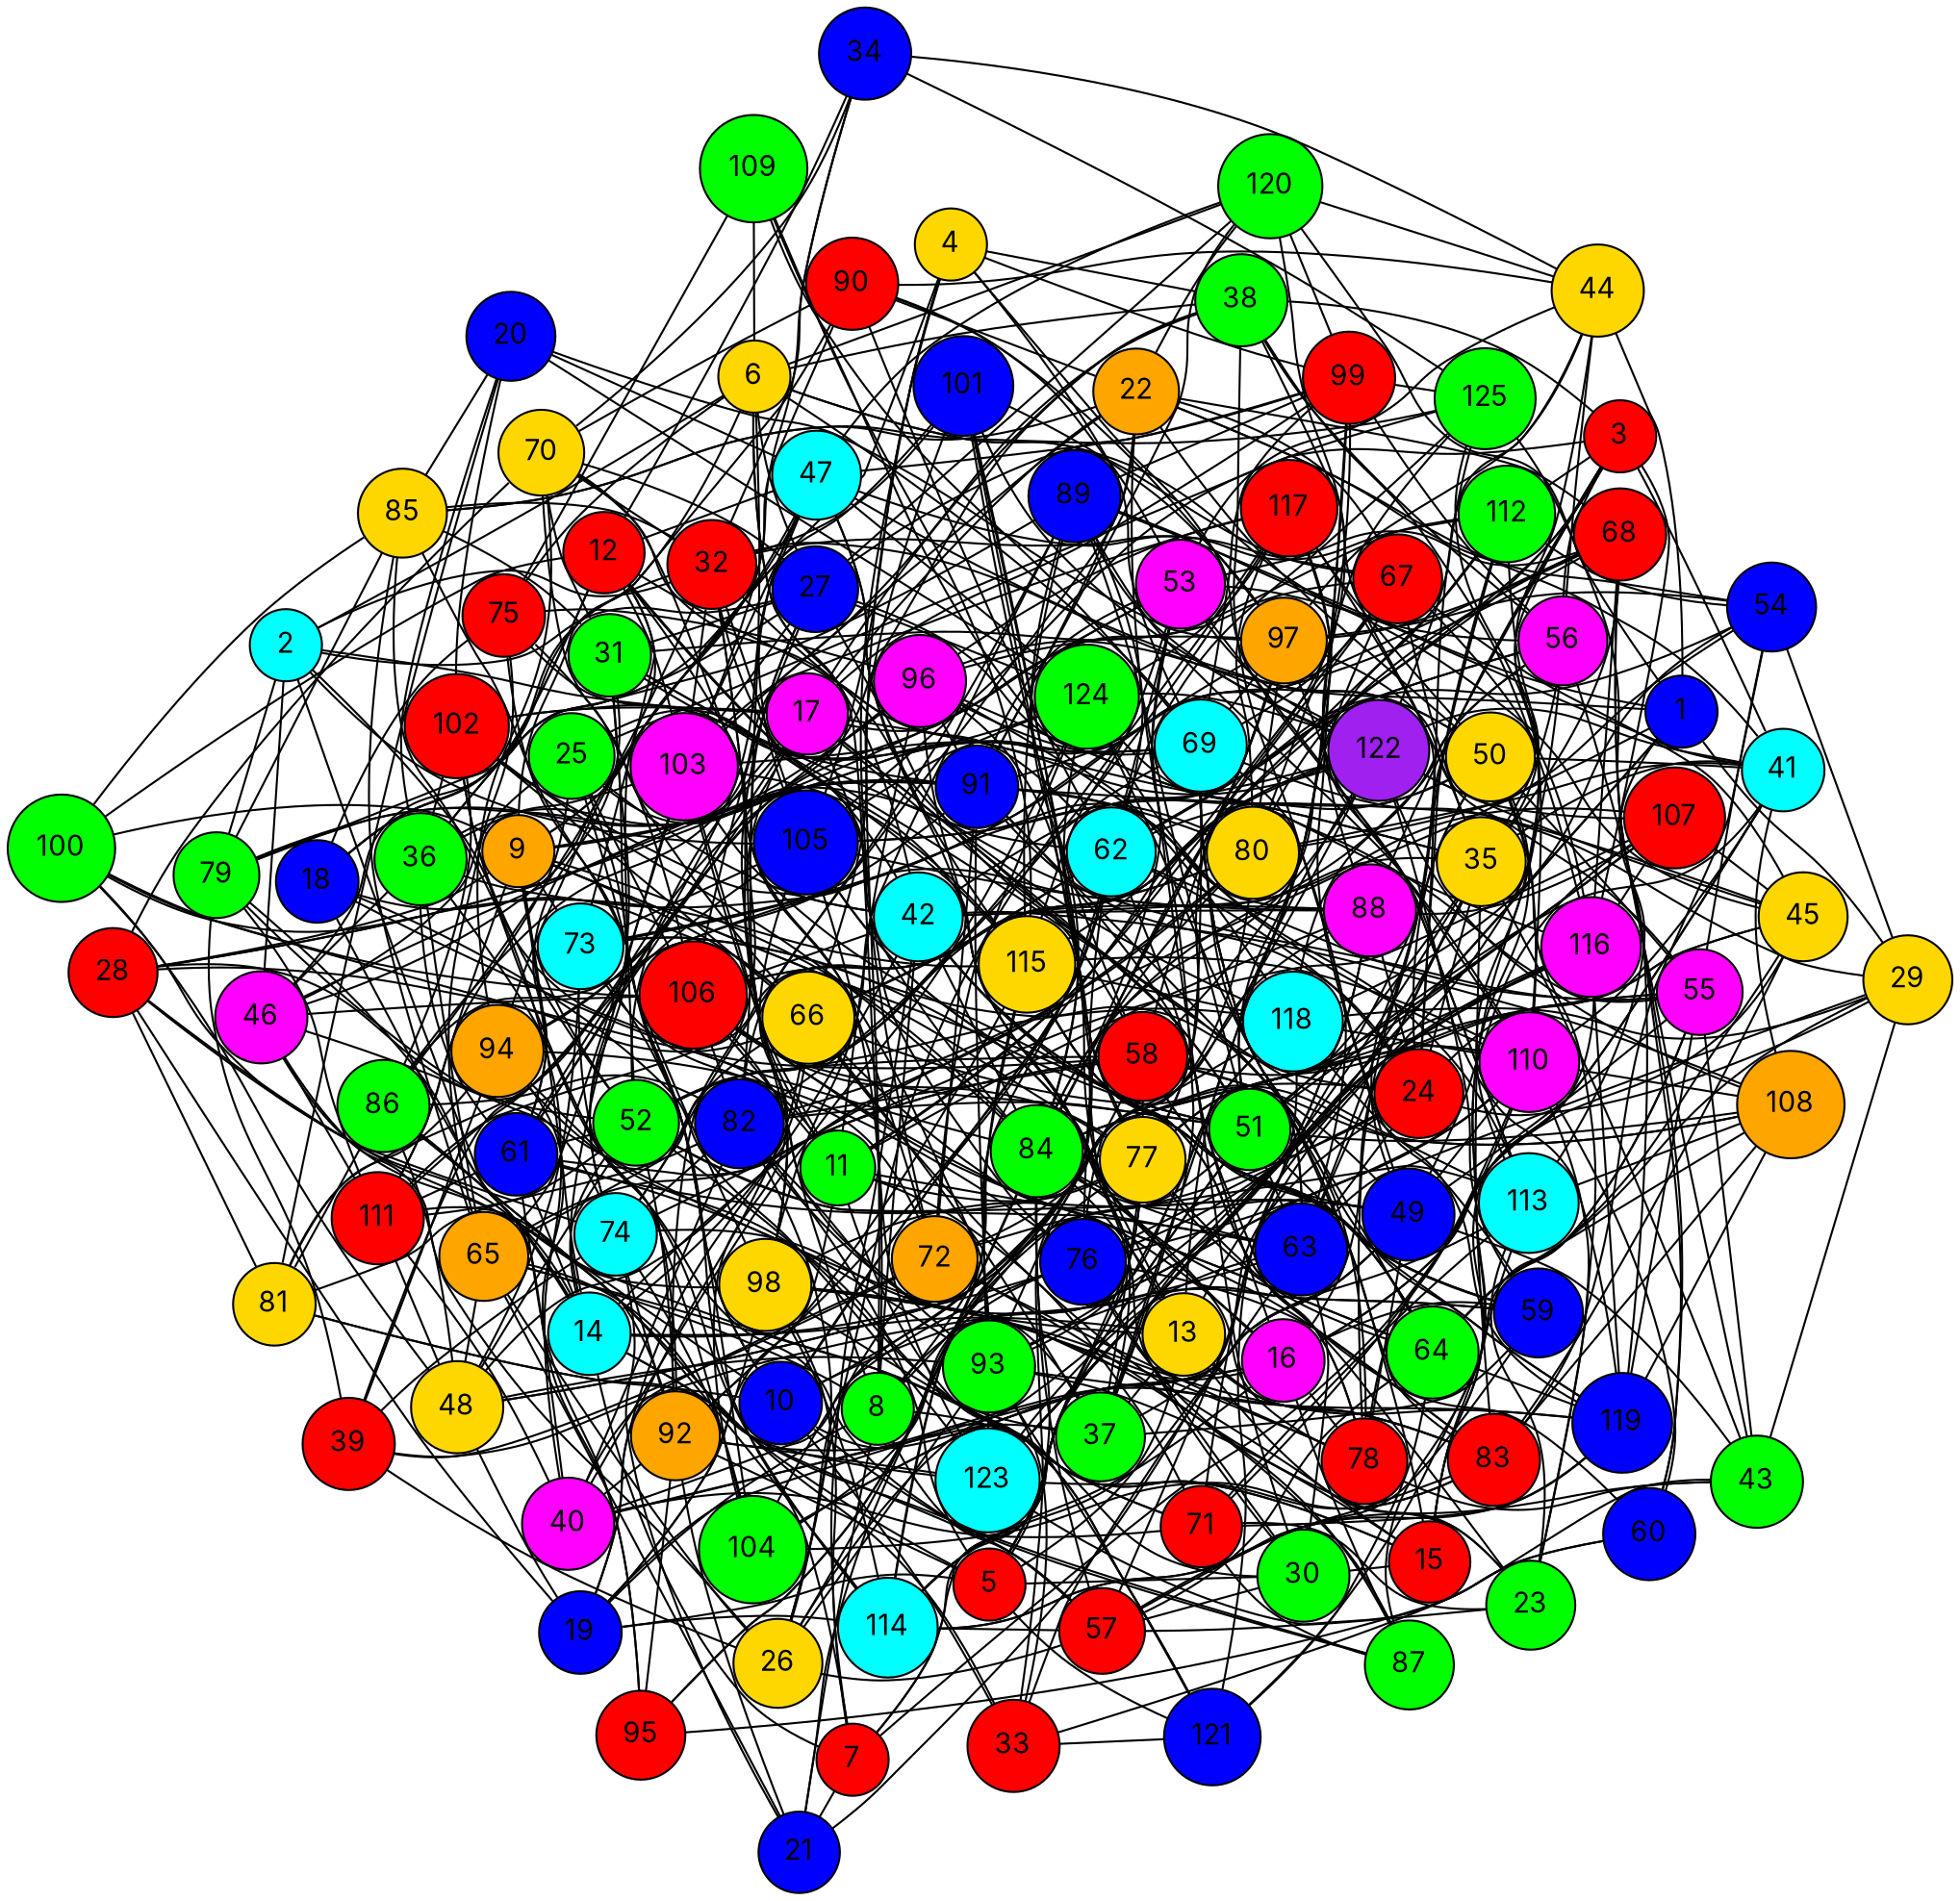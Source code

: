 graph G {
  layout=neato;
  overlap=false;
  splines=true;
  node [shape=circle, style=filled, fontname=Inter];
  1 [label="1", fillcolor="blue", tooltip="v1 color 2"];
  2 [label="2", fillcolor="cyan", tooltip="v2 color 4"];
  3 [label="3", fillcolor="red", tooltip="v3 color 0"];
  4 [label="4", fillcolor="gold", tooltip="v4 color 3"];
  5 [label="5", fillcolor="red", tooltip="v5 color 0"];
  6 [label="6", fillcolor="gold", tooltip="v6 color 3"];
  7 [label="7", fillcolor="red", tooltip="v7 color 0"];
  8 [label="8", fillcolor="green", tooltip="v8 color 1"];
  9 [label="9", fillcolor="orange", tooltip="v9 color 6"];
  10 [label="10", fillcolor="blue", tooltip="v10 color 2"];
  11 [label="11", fillcolor="green", tooltip="v11 color 1"];
  12 [label="12", fillcolor="red", tooltip="v12 color 0"];
  13 [label="13", fillcolor="gold", tooltip="v13 color 3"];
  14 [label="14", fillcolor="cyan", tooltip="v14 color 4"];
  15 [label="15", fillcolor="red", tooltip="v15 color 0"];
  16 [label="16", fillcolor="magenta", tooltip="v16 color 5"];
  17 [label="17", fillcolor="magenta", tooltip="v17 color 5"];
  18 [label="18", fillcolor="blue", tooltip="v18 color 2"];
  19 [label="19", fillcolor="blue", tooltip="v19 color 2"];
  20 [label="20", fillcolor="blue", tooltip="v20 color 2"];
  21 [label="21", fillcolor="blue", tooltip="v21 color 2"];
  22 [label="22", fillcolor="orange", tooltip="v22 color 6"];
  23 [label="23", fillcolor="green", tooltip="v23 color 1"];
  24 [label="24", fillcolor="red", tooltip="v24 color 0"];
  25 [label="25", fillcolor="green", tooltip="v25 color 1"];
  26 [label="26", fillcolor="gold", tooltip="v26 color 3"];
  27 [label="27", fillcolor="blue", tooltip="v27 color 2"];
  28 [label="28", fillcolor="red", tooltip="v28 color 0"];
  29 [label="29", fillcolor="gold", tooltip="v29 color 3"];
  30 [label="30", fillcolor="green", tooltip="v30 color 1"];
  31 [label="31", fillcolor="green", tooltip="v31 color 1"];
  32 [label="32", fillcolor="red", tooltip="v32 color 0"];
  33 [label="33", fillcolor="red", tooltip="v33 color 0"];
  34 [label="34", fillcolor="blue", tooltip="v34 color 2"];
  35 [label="35", fillcolor="gold", tooltip="v35 color 3"];
  36 [label="36", fillcolor="green", tooltip="v36 color 1"];
  37 [label="37", fillcolor="green", tooltip="v37 color 1"];
  38 [label="38", fillcolor="green", tooltip="v38 color 1"];
  39 [label="39", fillcolor="red", tooltip="v39 color 0"];
  40 [label="40", fillcolor="magenta", tooltip="v40 color 5"];
  41 [label="41", fillcolor="cyan", tooltip="v41 color 4"];
  42 [label="42", fillcolor="cyan", tooltip="v42 color 4"];
  43 [label="43", fillcolor="green", tooltip="v43 color 1"];
  44 [label="44", fillcolor="gold", tooltip="v44 color 3"];
  45 [label="45", fillcolor="gold", tooltip="v45 color 3"];
  46 [label="46", fillcolor="magenta", tooltip="v46 color 5"];
  47 [label="47", fillcolor="cyan", tooltip="v47 color 4"];
  48 [label="48", fillcolor="gold", tooltip="v48 color 3"];
  49 [label="49", fillcolor="blue", tooltip="v49 color 2"];
  50 [label="50", fillcolor="gold", tooltip="v50 color 3"];
  51 [label="51", fillcolor="green", tooltip="v51 color 1"];
  52 [label="52", fillcolor="green", tooltip="v52 color 1"];
  53 [label="53", fillcolor="magenta", tooltip="v53 color 5"];
  54 [label="54", fillcolor="blue", tooltip="v54 color 2"];
  55 [label="55", fillcolor="magenta", tooltip="v55 color 5"];
  56 [label="56", fillcolor="magenta", tooltip="v56 color 5"];
  57 [label="57", fillcolor="red", tooltip="v57 color 0"];
  58 [label="58", fillcolor="red", tooltip="v58 color 0"];
  59 [label="59", fillcolor="blue", tooltip="v59 color 2"];
  60 [label="60", fillcolor="blue", tooltip="v60 color 2"];
  61 [label="61", fillcolor="blue", tooltip="v61 color 2"];
  62 [label="62", fillcolor="cyan", tooltip="v62 color 4"];
  63 [label="63", fillcolor="blue", tooltip="v63 color 2"];
  64 [label="64", fillcolor="green", tooltip="v64 color 1"];
  65 [label="65", fillcolor="orange", tooltip="v65 color 6"];
  66 [label="66", fillcolor="gold", tooltip="v66 color 3"];
  67 [label="67", fillcolor="red", tooltip="v67 color 0"];
  68 [label="68", fillcolor="red", tooltip="v68 color 0"];
  69 [label="69", fillcolor="cyan", tooltip="v69 color 4"];
  70 [label="70", fillcolor="gold", tooltip="v70 color 3"];
  71 [label="71", fillcolor="red", tooltip="v71 color 0"];
  72 [label="72", fillcolor="orange", tooltip="v72 color 6"];
  73 [label="73", fillcolor="cyan", tooltip="v73 color 4"];
  74 [label="74", fillcolor="cyan", tooltip="v74 color 4"];
  75 [label="75", fillcolor="red", tooltip="v75 color 0"];
  76 [label="76", fillcolor="blue", tooltip="v76 color 2"];
  77 [label="77", fillcolor="gold", tooltip="v77 color 3"];
  78 [label="78", fillcolor="red", tooltip="v78 color 0"];
  79 [label="79", fillcolor="green", tooltip="v79 color 1"];
  80 [label="80", fillcolor="gold", tooltip="v80 color 3"];
  81 [label="81", fillcolor="gold", tooltip="v81 color 3"];
  82 [label="82", fillcolor="blue", tooltip="v82 color 2"];
  83 [label="83", fillcolor="red", tooltip="v83 color 0"];
  84 [label="84", fillcolor="green", tooltip="v84 color 1"];
  85 [label="85", fillcolor="gold", tooltip="v85 color 3"];
  86 [label="86", fillcolor="green", tooltip="v86 color 1"];
  87 [label="87", fillcolor="green", tooltip="v87 color 1"];
  88 [label="88", fillcolor="magenta", tooltip="v88 color 5"];
  89 [label="89", fillcolor="blue", tooltip="v89 color 2"];
  90 [label="90", fillcolor="red", tooltip="v90 color 0"];
  91 [label="91", fillcolor="blue", tooltip="v91 color 2"];
  92 [label="92", fillcolor="orange", tooltip="v92 color 6"];
  93 [label="93", fillcolor="green", tooltip="v93 color 1"];
  94 [label="94", fillcolor="orange", tooltip="v94 color 6"];
  95 [label="95", fillcolor="red", tooltip="v95 color 0"];
  96 [label="96", fillcolor="magenta", tooltip="v96 color 5"];
  97 [label="97", fillcolor="orange", tooltip="v97 color 6"];
  98 [label="98", fillcolor="gold", tooltip="v98 color 3"];
  99 [label="99", fillcolor="red", tooltip="v99 color 0"];
  100 [label="100", fillcolor="green", tooltip="v100 color 1"];
  101 [label="101", fillcolor="blue", tooltip="v101 color 2"];
  102 [label="102", fillcolor="red", tooltip="v102 color 0"];
  103 [label="103", fillcolor="magenta", tooltip="v103 color 5"];
  104 [label="104", fillcolor="green", tooltip="v104 color 1"];
  105 [label="105", fillcolor="blue", tooltip="v105 color 2"];
  106 [label="106", fillcolor="red", tooltip="v106 color 0"];
  107 [label="107", fillcolor="red", tooltip="v107 color 0"];
  108 [label="108", fillcolor="orange", tooltip="v108 color 6"];
  109 [label="109", fillcolor="green", tooltip="v109 color 1"];
  110 [label="110", fillcolor="magenta", tooltip="v110 color 5"];
  111 [label="111", fillcolor="red", tooltip="v111 color 0"];
  112 [label="112", fillcolor="green", tooltip="v112 color 1"];
  113 [label="113", fillcolor="cyan", tooltip="v113 color 4"];
  114 [label="114", fillcolor="cyan", tooltip="v114 color 4"];
  115 [label="115", fillcolor="gold", tooltip="v115 color 3"];
  116 [label="116", fillcolor="magenta", tooltip="v116 color 5"];
  117 [label="117", fillcolor="red", tooltip="v117 color 0"];
  118 [label="118", fillcolor="cyan", tooltip="v118 color 4"];
  119 [label="119", fillcolor="blue", tooltip="v119 color 2"];
  120 [label="120", fillcolor="green", tooltip="v120 color 1"];
  121 [label="121", fillcolor="blue", tooltip="v121 color 2"];
  122 [label="122", fillcolor="purple", tooltip="v122 color 7"];
  123 [label="123", fillcolor="cyan", tooltip="v123 color 4"];
  124 [label="124", fillcolor="green", tooltip="v124 color 1"];
  125 [label="125", fillcolor="green", tooltip="v125 color 1"];
  1 -- 5;
  1 -- 29;
  1 -- 44;
  1 -- 53;
  1 -- 79;
  1 -- 80;
  1 -- 113;
  1 -- 120;
  1 -- 123;
  2 -- 6;
  2 -- 11;
  2 -- 17;
  2 -- 27;
  2 -- 32;
  2 -- 40;
  2 -- 46;
  2 -- 79;
  2 -- 105;
  3 -- 25;
  3 -- 35;
  3 -- 38;
  3 -- 41;
  3 -- 56;
  3 -- 62;
  3 -- 63;
  3 -- 88;
  3 -- 112;
  3 -- 115;
  3 -- 116;
  4 -- 8;
  4 -- 9;
  4 -- 38;
  4 -- 69;
  4 -- 72;
  4 -- 99;
  4 -- 105;
  4 -- 113;
  5 -- 13;
  5 -- 19;
  5 -- 30;
  5 -- 35;
  5 -- 65;
  5 -- 77;
  5 -- 82;
  5 -- 84;
  5 -- 92;
  5 -- 118;
  5 -- 121;
  6 -- 9;
  6 -- 27;
  6 -- 38;
  6 -- 42;
  6 -- 56;
  6 -- 67;
  6 -- 69;
  6 -- 75;
  6 -- 82;
  6 -- 109;
  6 -- 120;
  6 -- 123;
  7 -- 14;
  7 -- 21;
  7 -- 41;
  7 -- 42;
  7 -- 51;
  7 -- 73;
  7 -- 77;
  7 -- 98;
  8 -- 15;
  8 -- 19;
  8 -- 21;
  8 -- 42;
  8 -- 57;
  8 -- 58;
  8 -- 62;
  8 -- 65;
  8 -- 103;
  8 -- 105;
  8 -- 110;
  9 -- 14;
  9 -- 28;
  9 -- 49;
  9 -- 52;
  9 -- 61;
  9 -- 66;
  9 -- 73;
  9 -- 77;
  9 -- 84;
  9 -- 91;
  9 -- 96;
  9 -- 100;
  9 -- 101;
  9 -- 111;
  10 -- 16;
  10 -- 25;
  10 -- 31;
  10 -- 33;
  10 -- 46;
  10 -- 62;
  10 -- 67;
  10 -- 81;
  10 -- 87;
  10 -- 110;
  10 -- 118;
  11 -- 19;
  11 -- 32;
  11 -- 63;
  11 -- 67;
  11 -- 71;
  11 -- 77;
  11 -- 88;
  11 -- 96;
  11 -- 103;
  11 -- 106;
  11 -- 121;
  11 -- 122;
  12 -- 16;
  12 -- 18;
  12 -- 34;
  12 -- 35;
  12 -- 42;
  12 -- 46;
  12 -- 47;
  12 -- 52;
  12 -- 72;
  12 -- 73;
  12 -- 100;
  12 -- 103;
  13 -- 14;
  13 -- 23;
  13 -- 37;
  13 -- 46;
  13 -- 83;
  13 -- 84;
  13 -- 96;
  13 -- 99;
  13 -- 101;
  13 -- 116;
  13 -- 119;
  14 -- 52;
  14 -- 57;
  14 -- 61;
  14 -- 66;
  14 -- 76;
  14 -- 79;
  14 -- 80;
  14 -- 86;
  14 -- 87;
  14 -- 100;
  14 -- 103;
  15 -- 30;
  15 -- 35;
  15 -- 55;
  15 -- 66;
  15 -- 69;
  15 -- 92;
  15 -- 93;
  15 -- 116;
  16 -- 35;
  16 -- 41;
  16 -- 45;
  16 -- 59;
  16 -- 62;
  16 -- 78;
  16 -- 87;
  16 -- 98;
  16 -- 104;
  16 -- 105;
  16 -- 106;
  16 -- 114;
  17 -- 22;
  17 -- 28;
  17 -- 38;
  17 -- 51;
  17 -- 52;
  17 -- 58;
  17 -- 61;
  17 -- 84;
  17 -- 94;
  17 -- 98;
  17 -- 99;
  17 -- 102;
  17 -- 112;
  17 -- 113;
  17 -- 122;
  18 -- 32;
  18 -- 66;
  18 -- 75;
  18 -- 84;
  18 -- 90;
  18 -- 114;
  18 -- 123;
  19 -- 28;
  19 -- 42;
  19 -- 48;
  19 -- 66;
  19 -- 98;
  19 -- 113;
  19 -- 114;
  20 -- 36;
  20 -- 47;
  20 -- 81;
  20 -- 85;
  20 -- 97;
  20 -- 102;
  20 -- 124;
  21 -- 24;
  21 -- 65;
  21 -- 74;
  21 -- 84;
  21 -- 92;
  22 -- 37;
  22 -- 41;
  22 -- 50;
  22 -- 54;
  22 -- 67;
  22 -- 68;
  22 -- 82;
  22 -- 85;
  22 -- 86;
  22 -- 90;
  22 -- 91;
  22 -- 120;
  23 -- 50;
  23 -- 71;
  23 -- 98;
  23 -- 110;
  23 -- 113;
  23 -- 115;
  23 -- 123;
  24 -- 29;
  24 -- 35;
  24 -- 45;
  24 -- 48;
  24 -- 50;
  24 -- 62;
  24 -- 63;
  24 -- 73;
  24 -- 76;
  24 -- 84;
  24 -- 88;
  24 -- 91;
  24 -- 112;
  24 -- 120;
  25 -- 42;
  25 -- 46;
  25 -- 55;
  25 -- 69;
  25 -- 74;
  25 -- 106;
  25 -- 111;
  26 -- 39;
  26 -- 46;
  26 -- 57;
  26 -- 65;
  26 -- 72;
  26 -- 82;
  26 -- 88;
  26 -- 93;
  26 -- 116;
  26 -- 117;
  27 -- 31;
  27 -- 36;
  27 -- 51;
  27 -- 70;
  27 -- 92;
  27 -- 98;
  27 -- 99;
  27 -- 103;
  27 -- 106;
  27 -- 116;
  27 -- 120;
  27 -- 124;
  28 -- 30;
  28 -- 52;
  28 -- 53;
  28 -- 66;
  28 -- 70;
  28 -- 74;
  28 -- 81;
  29 -- 43;
  29 -- 54;
  29 -- 63;
  29 -- 64;
  29 -- 69;
  29 -- 118;
  30 -- 47;
  30 -- 53;
  30 -- 57;
  30 -- 63;
  30 -- 76;
  31 -- 61;
  31 -- 67;
  31 -- 70;
  31 -- 74;
  31 -- 85;
  31 -- 91;
  31 -- 115;
  31 -- 119;
  32 -- 34;
  32 -- 50;
  32 -- 62;
  32 -- 70;
  32 -- 76;
  32 -- 85;
  32 -- 86;
  32 -- 98;
  32 -- 101;
  32 -- 103;
  32 -- 105;
  32 -- 112;
  33 -- 43;
  33 -- 63;
  33 -- 86;
  33 -- 93;
  33 -- 121;
  33 -- 124;
  34 -- 44;
  34 -- 70;
  34 -- 103;
  34 -- 125;
  35 -- 36;
  35 -- 41;
  35 -- 43;
  35 -- 51;
  35 -- 56;
  35 -- 63;
  35 -- 67;
  35 -- 68;
  35 -- 76;
  35 -- 96;
  35 -- 117;
  36 -- 46;
  36 -- 47;
  36 -- 57;
  36 -- 61;
  36 -- 65;
  36 -- 91;
  36 -- 102;
  36 -- 103;
  37 -- 40;
  37 -- 49;
  37 -- 59;
  37 -- 62;
  37 -- 65;
  37 -- 66;
  37 -- 67;
  37 -- 77;
  37 -- 82;
  37 -- 88;
  38 -- 56;
  38 -- 63;
  38 -- 88;
  38 -- 94;
  38 -- 103;
  38 -- 116;
  39 -- 63;
  39 -- 72;
  39 -- 74;
  39 -- 79;
  39 -- 94;
  39 -- 105;
  40 -- 71;
  40 -- 72;
  40 -- 76;
  40 -- 82;
  40 -- 85;
  40 -- 92;
  40 -- 111;
  40 -- 119;
  40 -- 124;
  41 -- 50;
  41 -- 51;
  41 -- 80;
  41 -- 89;
  41 -- 108;
  41 -- 110;
  41 -- 122;
  42 -- 51;
  42 -- 59;
  42 -- 64;
  42 -- 84;
  42 -- 88;
  42 -- 102;
  42 -- 106;
  42 -- 107;
  42 -- 108;
  42 -- 122;
  43 -- 49;
  43 -- 55;
  43 -- 57;
  43 -- 68;
  43 -- 78;
  44 -- 53;
  44 -- 56;
  44 -- 87;
  44 -- 90;
  44 -- 97;
  44 -- 120;
  44 -- 122;
  45 -- 62;
  45 -- 64;
  45 -- 67;
  45 -- 83;
  45 -- 89;
  45 -- 93;
  45 -- 107;
  45 -- 122;
  46 -- 47;
  46 -- 91;
  46 -- 106;
  46 -- 111;
  47 -- 50;
  47 -- 61;
  47 -- 67;
  47 -- 99;
  47 -- 103;
  47 -- 105;
  47 -- 115;
  47 -- 120;
  47 -- 124;
  48 -- 51;
  48 -- 52;
  48 -- 54;
  48 -- 65;
  48 -- 73;
  48 -- 86;
  48 -- 93;
  48 -- 100;
  48 -- 111;
  49 -- 52;
  49 -- 55;
  49 -- 58;
  49 -- 78;
  49 -- 84;
  49 -- 98;
  49 -- 99;
  49 -- 104;
  49 -- 107;
  49 -- 110;
  49 -- 114;
  49 -- 125;
  50 -- 55;
  50 -- 57;
  50 -- 73;
  50 -- 83;
  50 -- 91;
  50 -- 110;
  50 -- 117;
  51 -- 59;
  51 -- 63;
  51 -- 73;
  51 -- 82;
  51 -- 89;
  51 -- 106;
  51 -- 107;
  51 -- 108;
  51 -- 114;
  51 -- 117;
  51 -- 122;
  52 -- 58;
  52 -- 61;
  52 -- 63;
  52 -- 80;
  52 -- 92;
  52 -- 102;
  52 -- 111;
  52 -- 118;
  52 -- 121;
  53 -- 62;
  53 -- 68;
  53 -- 84;
  53 -- 90;
  53 -- 91;
  53 -- 111;
  53 -- 113;
  53 -- 115;
  53 -- 122;
  54 -- 55;
  54 -- 62;
  54 -- 83;
  54 -- 97;
  54 -- 112;
  54 -- 118;
  55 -- 58;
  55 -- 62;
  55 -- 64;
  55 -- 77;
  55 -- 97;
  55 -- 119;
  55 -- 124;
  56 -- 60;
  56 -- 62;
  56 -- 71;
  56 -- 84;
  56 -- 99;
  56 -- 105;
  56 -- 118;
  57 -- 59;
  57 -- 60;
  57 -- 64;
  57 -- 84;
  57 -- 114;
  58 -- 61;
  58 -- 64;
  58 -- 65;
  58 -- 77;
  58 -- 82;
  58 -- 97;
  58 -- 100;
  58 -- 101;
  58 -- 108;
  58 -- 112;
  58 -- 119;
  59 -- 69;
  59 -- 74;
  59 -- 93;
  59 -- 103;
  59 -- 122;
  60 -- 77;
  60 -- 95;
  60 -- 110;
  60 -- 125;
  61 -- 77;
  61 -- 93;
  61 -- 95;
  61 -- 96;
  61 -- 111;
  62 -- 66;
  62 -- 75;
  62 -- 89;
  62 -- 90;
  62 -- 92;
  62 -- 111;
  62 -- 125;
  63 -- 69;
  63 -- 84;
  63 -- 123;
  63 -- 124;
  64 -- 66;
  64 -- 77;
  64 -- 91;
  64 -- 106;
  64 -- 108;
  64 -- 115;
  64 -- 119;
  64 -- 121;
  65 -- 69;
  65 -- 75;
  65 -- 85;
  65 -- 103;
  66 -- 74;
  66 -- 75;
  66 -- 101;
  66 -- 102;
  66 -- 108;
  66 -- 112;
  66 -- 122;
  67 -- 69;
  67 -- 116;
  68 -- 80;
  68 -- 86;
  68 -- 91;
  68 -- 97;
  68 -- 116;
  68 -- 119;
  69 -- 77;
  69 -- 78;
  69 -- 79;
  69 -- 83;
  69 -- 96;
  69 -- 97;
  69 -- 99;
  69 -- 103;
  69 -- 109;
  70 -- 90;
  70 -- 93;
  70 -- 94;
  70 -- 106;
  70 -- 118;
  71 -- 87;
  71 -- 94;
  71 -- 98;
  71 -- 110;
  71 -- 113;
  71 -- 119;
  72 -- 73;
  72 -- 78;
  72 -- 87;
  72 -- 91;
  72 -- 107;
  72 -- 113;
  72 -- 124;
  73 -- 92;
  73 -- 97;
  73 -- 105;
  74 -- 79;
  74 -- 82;
  74 -- 89;
  74 -- 92;
  74 -- 104;
  74 -- 107;
  75 -- 96;
  75 -- 98;
  75 -- 109;
  76 -- 80;
  76 -- 83;
  76 -- 87;
  76 -- 94;
  76 -- 99;
  76 -- 104;
  76 -- 110;
  77 -- 84;
  77 -- 95;
  77 -- 96;
  77 -- 97;
  77 -- 101;
  77 -- 106;
  77 -- 107;
  77 -- 110;
  78 -- 82;
  78 -- 84;
  78 -- 91;
  78 -- 110;
  78 -- 112;
  78 -- 115;
  79 -- 85;
  79 -- 89;
  79 -- 111;
  80 -- 82;
  80 -- 91;
  80 -- 97;
  80 -- 105;
  80 -- 106;
  80 -- 114;
  80 -- 117;
  80 -- 125;
  81 -- 82;
  81 -- 86;
  81 -- 91;
  81 -- 94;
  81 -- 123;
  82 -- 86;
  82 -- 106;
  82 -- 117;
  83 -- 93;
  83 -- 98;
  83 -- 104;
  83 -- 105;
  83 -- 108;
  83 -- 114;
  83 -- 123;
  84 -- 89;
  84 -- 95;
  84 -- 97;
  84 -- 101;
  84 -- 102;
  84 -- 110;
  84 -- 116;
  84 -- 122;
  85 -- 100;
  85 -- 104;
  85 -- 125;
  86 -- 92;
  86 -- 102;
  88 -- 91;
  88 -- 105;
  88 -- 106;
  88 -- 107;
  88 -- 123;
  89 -- 98;
  89 -- 99;
  89 -- 110;
  89 -- 115;
  89 -- 122;
  90 -- 94;
  90 -- 97;
  91 -- 93;
  91 -- 96;
  91 -- 120;
  92 -- 95;
  92 -- 115;
  92 -- 123;
  93 -- 97;
  93 -- 106;
  93 -- 115;
  93 -- 118;
  93 -- 121;
  93 -- 123;
  94 -- 95;
  94 -- 114;
  96 -- 97;
  96 -- 113;
  96 -- 117;
  96 -- 122;
  97 -- 101;
  97 -- 110;
  98 -- 111;
  98 -- 114;
  99 -- 120;
  99 -- 125;
  100 -- 106;
  100 -- 115;
  101 -- 122;
  102 -- 104;
  102 -- 124;
  103 -- 115;
  103 -- 117;
  104 -- 105;
  104 -- 122;
  105 -- 124;
  105 -- 125;
  107 -- 116;
  107 -- 122;
  108 -- 110;
  108 -- 113;
  108 -- 119;
  108 -- 122;
  109 -- 115;
  109 -- 118;
  110 -- 115;
  110 -- 118;
  110 -- 124;
  110 -- 125;
  112 -- 113;
  113 -- 121;
  114 -- 115;
  114 -- 119;
  115 -- 118;
  116 -- 119;
  116 -- 123;
  117 -- 119;
  117 -- 124;
  118 -- 119;
  118 -- 121;
  122 -- 124;
}
